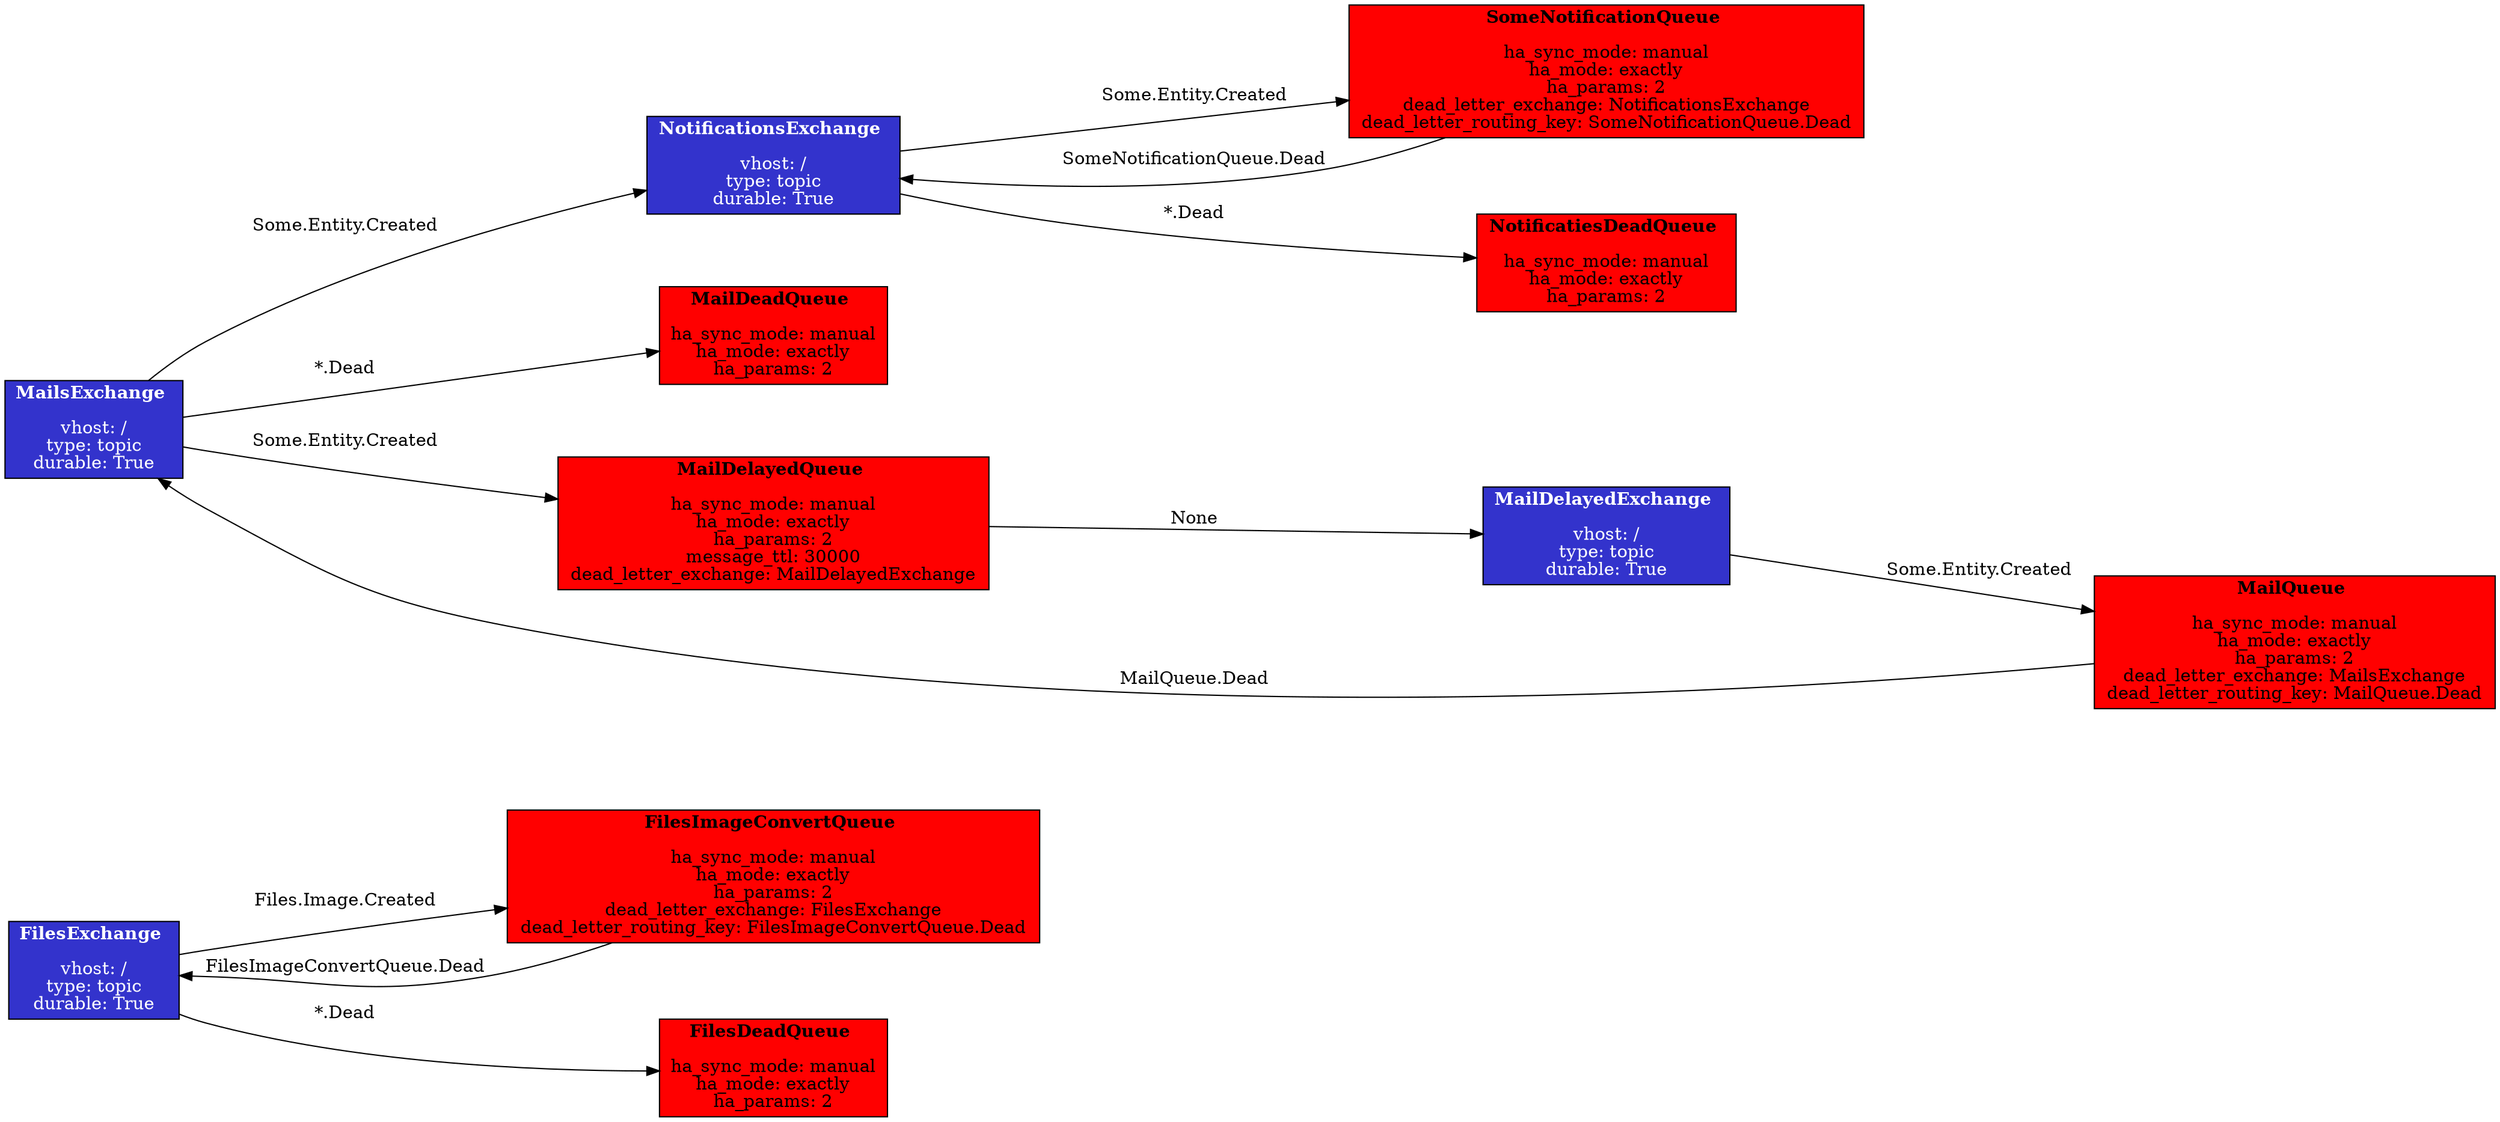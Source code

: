 digraph {
	graph [bb="0,0,1990,888",
		nodesep="0.8 equally",
		rankdir=LR
	];
	node [label="\N"];
	FilesExchange	 [fillcolor="#3333CC",
		fontcolor="#ffffff",
		height=1.0833,
		label=<<b>FilesExchange</b> <br /><br />vhost: /<br />type: topic<br />durable: True>,
		pos="71,117",
		shape=rectangle,
		style=filled,
		width=1.8889];
	FilesImageConvertQueue	 [fillcolor="#FF0000",
		height=1.4722,
		label=<<b>FilesImageConvertQueue</b> <br />
<br />ha_sync_mode: manual<br />ha_mode: exactly<br />ha_params: 2<br />dead_letter_exchange: FilesExchange<br />dead_letter_routing_key: FilesImageConvertQueue.Dead>,
		pos="615.5,192",
		shape=rectangle,
		style=filled,
		width=5.9028];
	FilesExchange -> FilesImageConvertQueue	 [group=FilesExchange,
		label="Files.Image.Created",
		lp="272.5,172.5",
		pos="e,402.89,166.79 139.21,129.58 146.22,130.79 153.25,131.95 160,133 235.71,144.79 318.78,156.06 392.95,165.53"];
	FilesDeadQueue	 [fillcolor="#FF0000",
		height=1.0833,
		label=<<b>FilesDeadQueue</b> <br />
<br />ha_sync_mode: manual<br />ha_mode: exactly<br />ha_params: 2>,
		pos="615.5,39",
		shape=rectangle,
		style=filled,
		width=2.5278];
	FilesExchange -> FilesDeadQueue	 [group=FilesExchange,
		label="*.Dead",
		lp="272.5,82.5",
		pos="e,524.47,36.549 139.28,81.884 146.15,79.211 153.13,76.843 160,75 278.82,43.115 420.89,36.677 514.18,36.539"];
	FilesImageConvertQueue -> FilesExchange	 [group=FilesImageConvertQueue,
		label="FilesImageConvertQueue.Dead",
		lp="272.5,119.5",
		pos="e,139.25,112.79 486.63,138.96 454.05,127.81 418.7,117.71 385,112 286.4,95.308 259.96,109.16 160,112 156.53,112.1 152.98,112.22 149.4,\
112.36"];
	MailsExchange	 [fillcolor="#3333CC",
		fontcolor="#ffffff",
		height=1.0833,
		label=<<b>MailsExchange</b> <br /><br />vhost: /<br />type: topic<br />durable: True>,
		pos="71,567",
		shape=rectangle,
		style=filled,
		width=1.9722];
	NotificationsExchange	 [fillcolor="#3333CC",
		fontcolor="#ffffff",
		height=1.0833,
		label=<<b>NotificationsExchange</b> <br /><br />vhost: /<br />type: topic<br />durable: True>,
		pos="615.5,760",
		shape=rectangle,
		style=filled,
		width=2.8056];
	MailsExchange -> NotificationsExchange	 [group=MailsExchange,
		label="Some.Entity.Created",
		lp="272.5,713.5",
		pos="e,514.16,740.16 123.91,606.3 135.4,613.87 147.8,621.23 160,627 272.17,680.02 410.03,716.75 504.32,737.97"];
	MailDeadQueue	 [fillcolor="#FF0000",
		height=1.0833,
		label=<<b>MailDeadQueue</b> <br />
<br />ha_sync_mode: manual<br />ha_mode: exactly<br />ha_params: 2>,
		pos="615.5,624",
		shape=rectangle,
		style=filled,
		width=2.5278];
	MailsExchange -> MailDeadQueue	 [group=MailsExchange,
		label="*.Dead",
		lp="272.5,605.5",
		pos="e,524.3,614.52 142.09,574.36 236.71,584.31 405.89,602.08 514.03,613.44"];
	MailDelayedQueue	 [fillcolor="#FF0000",
		height=1.4722,
		label=<<b>MailDelayedQueue</b> <br />
<br />ha_sync_mode: manual<br />ha_mode: exactly<br />ha_params: 2<br />message_ttl: 30000<br />dead_letter_exchange: MailDelayedExchange>,
		pos="615.5,474",
		shape=rectangle,
		style=filled,
		width=4.7778];
	MailsExchange -> MailDelayedQueue	 [group=MailsExchange,
		label="Some.Entity.Created",
		lp="272.5,554.5",
		pos="e,443.27,498.84 142.04,550.65 148.11,549.37 154.16,548.13 160,547 249.62,529.64 349.76,513.23 433.18,500.39"];
	SomeNotificationQueue	 [fillcolor="#FF0000",
		height=1.4722,
		label=<<b>SomeNotificationQueue</b> <br />
<br />ha_sync_mode: manual<br />ha_mode: exactly<br />ha_params: 2<br />dead_letter_exchange: NotificationsExchange<br />dead_letter_routing_key: SomeNotificationQueue.Dead>,
		pos="1280.5,835",
		shape=rectangle,
		style=filled,
		width=5.7083];
	NotificationsExchange -> SomeNotificationQueue	 [group=NotificationsExchange,
		label="Some.Entity.Created",
		lp="951.5,815.5",
		pos="e,1074.9,811.85 716.84,771.35 808.73,781.75 947.82,797.48 1064.7,810.7"];
	NotificatiesDeadQueue	 [fillcolor="#FF0000",
		height=1.0833,
		label=<<b>NotificatiesDeadQueue</b> <br />
<br />ha_sync_mode: manual<br />ha_mode: exactly<br />ha_params: 2>,
		pos="1280.5,682",
		shape=rectangle,
		style=filled,
		width=2.875];
	NotificationsExchange -> NotificatiesDeadQueue	 [group=NotificationsExchange,
		label="*.Dead",
		lp="951.5,721.5",
		pos="e,1176.6,685.99 716.59,737.13 756.64,728.72 803.32,719.83 846,714 954.24,699.21 1078.7,690.92 1166.4,686.5"];
	MailDelayedExchange	 [fillcolor="#3333CC",
		fontcolor="#ffffff",
		height=1.0833,
		label=<<b>MailDelayedExchange</b> <br /><br />vhost: /<br />type: topic<br />durable: True>,
		pos="1280.5,464",
		shape=rectangle,
		style=filled,
		width=2.7361];
	MailDelayedQueue -> MailDelayedExchange	 [group=MailDelayedQueue,
		label=None,
		lp="951.5,477.5",
		pos="e,1181.9,465.47 787.67,471.42 908.9,469.59 1067.8,467.19 1171.7,465.63"];
	SomeNotificationQueue -> NotificationsExchange	 [group=SomeNotificationQueue,
		label="SomeNotificationQueue.Dead",
		lp="951.5,764.5",
		pos="e,716.58,749.43 1151.7,781.98 1121.2,771.63 1088.4,762.34 1057,757 945.75,738.06 816.39,741.96 726.77,748.65"];
	MailQueue	 [fillcolor="#FF0000",
		height=1.4722,
		label=<<b>MailQueue</b> <br />
<br />ha_sync_mode: manual<br />ha_mode: exactly<br />ha_params: 2<br />dead_letter_exchange: MailsExchange<br />dead_letter_routing_key: MailQueue.Dead>,
		pos="1830,389",
		shape=rectangle,
		style=filled,
		width=4.4444];
	MailDelayedExchange -> MailQueue	 [group=MailDelayedExchange,
		label="Some.Entity.Created",
		lp="1578,440.5",
		pos="e,1669.8,410.81 1379.1,450.63 1456.9,439.98 1567.6,424.8 1659.8,412.18"];
	MailQueue -> MailsExchange	 [group=MailQueue,
		label="MailQueue.Dead",
		lp="951.5,348.5",
		pos="e,113.95,527.92 1669.8,369.17 1404.1,340.55 854.93,300.5 403,392 288.2,415.24 260.16,433.28 160,494 146.91,501.93 133.72,511.71 \
121.68,521.5"];
}
